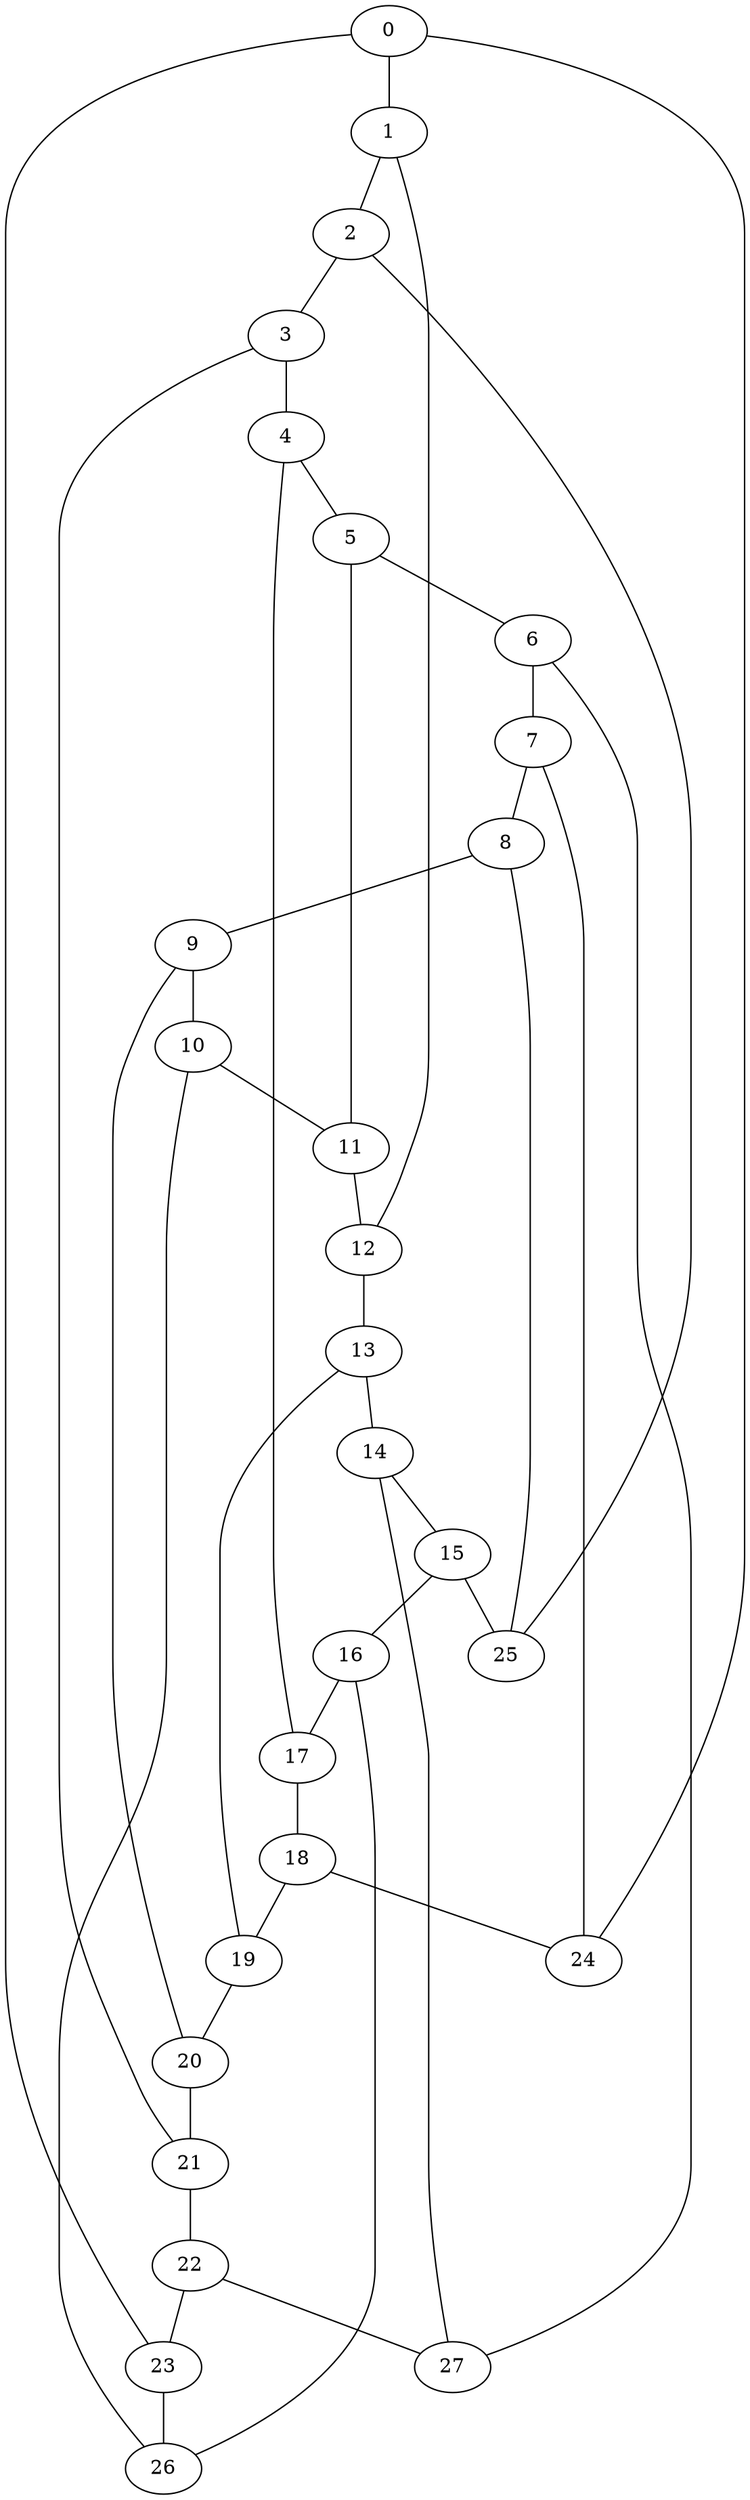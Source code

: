 graph g {0;1;2;3;4;5;6;7;8;9;10;11;12;13;14;15;16;17;18;19;20;21;22;23;24;25;26;27;0 -- 1;0 -- 23;0 -- 24;1 -- 2;1 -- 12;2 -- 3;2 -- 25;3 -- 4;3 -- 21;4 -- 5;4 -- 17;5 -- 6;5 -- 11;6 -- 7;6 -- 27;7 -- 8;7 -- 24;8 -- 9;8 -- 25;9 -- 10;9 -- 20;10 -- 11;10 -- 26;11 -- 12;12 -- 13;13 -- 14;13 -- 19;14 -- 15;14 -- 27;15 -- 16;15 -- 25;16 -- 17;16 -- 26;17 -- 18;18 -- 19;18 -- 24;19 -- 20;20 -- 21;21 -- 22;22 -- 23;22 -- 27;23 -- 26;}